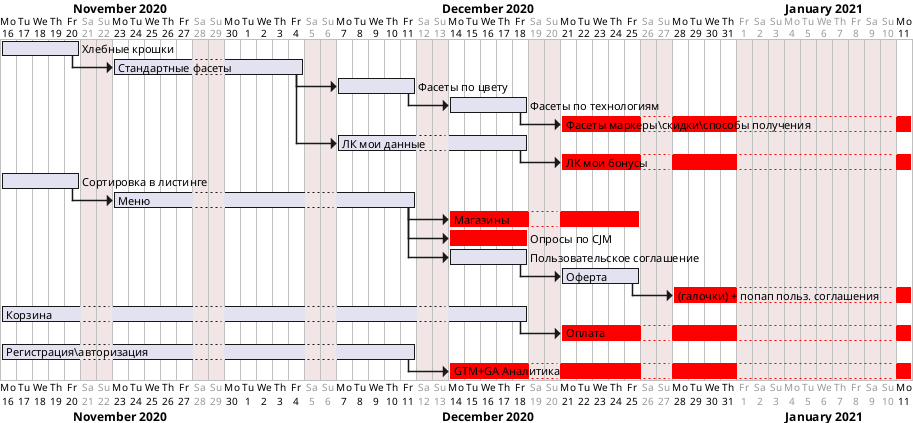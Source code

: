 @startgantt
project starts the 2020/11/16
saturday are closed
sunday are closed
'2020/12/09 is closed
2021/01/01 to 2021/01/10 is closed

[Хлебные крошки] as [categoryBranch] lasts 1 week
[Стандартные фасеты] as [fasets] lasts 2 week
[Фасеты по цвету] as [fasetsC] lasts 1 week
[Фасеты по технологиям] as [fasetsT] lasts 1 week
[Фасеты маркеры\скидки\способы получения] as [fasetsH] lasts 2 week

[ЛК мои данные] as [userHome] lasts 2 week
[ЛК мои бонусы] as [userBonus] lasts 2 week

[Сортировка в листинге] as [sort] lasts 1 week
[Меню] as [menu] lasts 3 week
[Магазины] as [store] lasts 2 week
[Опросы по CJM] as [cjm] lasts 1 week
[Пользовательское соглашение] as [privacy] lasts 1 week
[Оферта] as [oferta] lasts 1 week
[(галочки) + попап польз. соглашения] as [privacyPopUp] lasts 1 week

[Корзина] as [cart] lasts 5 week
[Оплата] as [checkout] lasts 2 week

[Регистрация\авторизация] as [auth] lasts 4 week
[GTM+GA Аналитика] as [gtmGa] lasts 3 week

[fasetsH] is colored in red
[store] is colored in red
[userBonus] is colored in red
[cjm] is colored in red
[privacyPopUp] is colored in red
[gtmGa] is colored in red
[checkout] is colored in red

[categoryBranch]->[fasets]
[fasets]->[fasetsC]
[fasetsC]->[fasetsT]
[fasetsT]->[fasetsH]
[fasets]->[userHome]
[userHome]->[userBonus]


[sort]->[menu]
[menu]->[store]
[menu]->[cjm]
[menu]->[privacy]
[privacy]->[oferta]
[oferta]->[privacyPopUp]

[cart]->[checkout]

[auth]->[gtmGa]

@endgantt